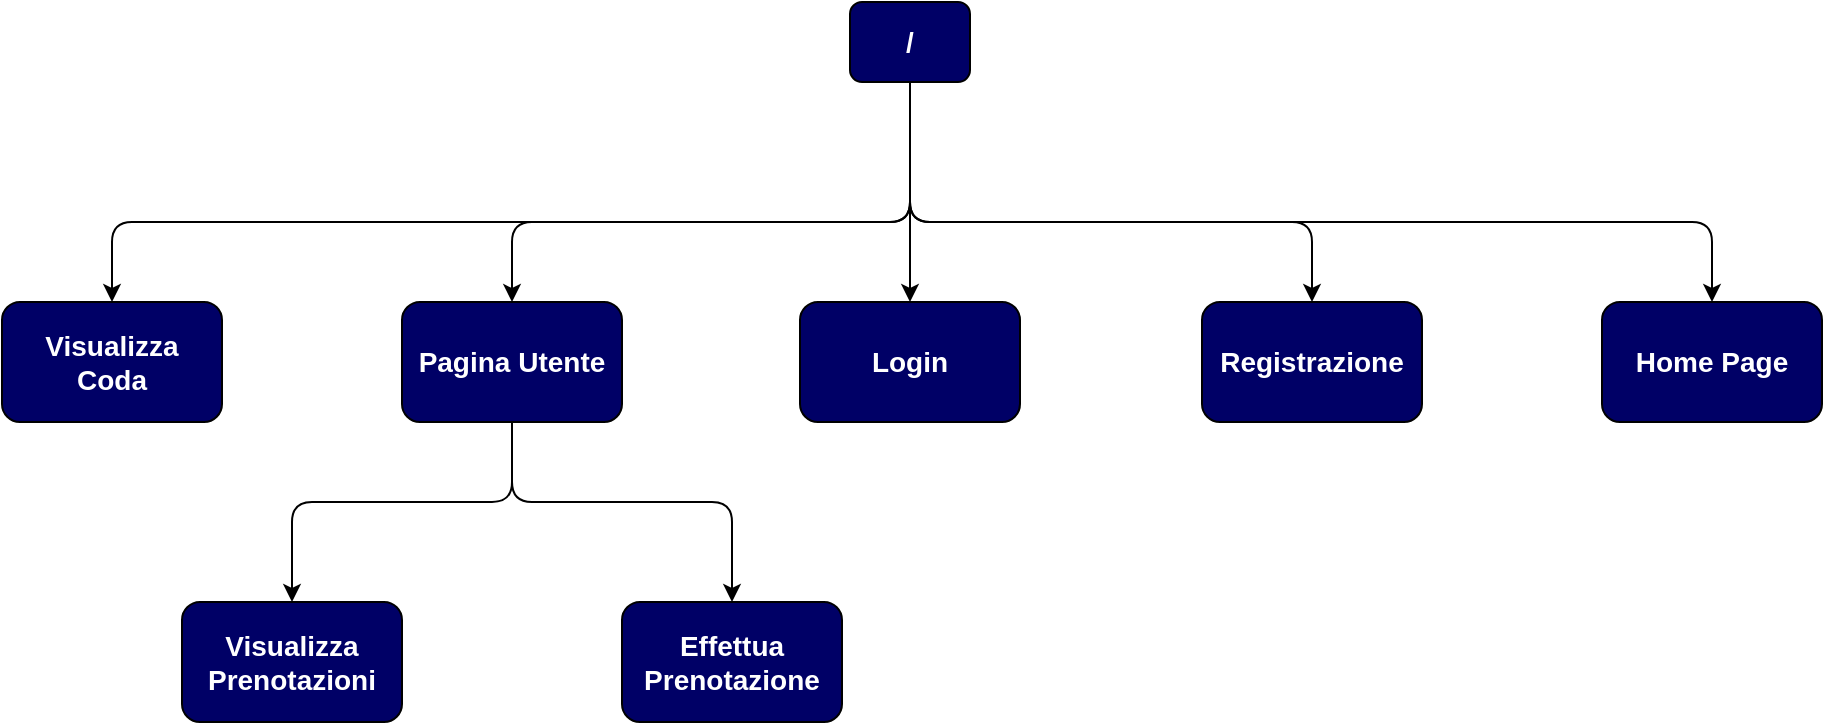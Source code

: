 <mxfile version="13.10.4" type="device"><diagram id="2iP638h5m3ALFzUXpMlh" name="Page-1"><mxGraphModel dx="2249" dy="791" grid="1" gridSize="10" guides="1" tooltips="1" connect="1" arrows="1" fold="1" page="1" pageScale="1" pageWidth="827" pageHeight="1169" math="0" shadow="0"><root><mxCell id="0"/><mxCell id="1" parent="0"/><mxCell id="iqTnT5oIbIkL11xokNBo-1" value="&lt;font style=&quot;font-size: 14px;&quot;&gt;/&lt;/font&gt;" style="rounded=1;whiteSpace=wrap;html=1;fillColor=#000066;fontColor=#FFFFFF;fontStyle=1;fontSize=14;" parent="1" vertex="1"><mxGeometry x="384" y="40" width="60" height="40" as="geometry"/></mxCell><mxCell id="iqTnT5oIbIkL11xokNBo-3" value="Home Page" style="rounded=1;whiteSpace=wrap;html=1;fillColor=#000066;fontColor=#FFFFFF;fontStyle=1;fontSize=14;" parent="1" vertex="1"><mxGeometry x="760" y="190" width="110" height="60" as="geometry"/></mxCell><mxCell id="iqTnT5oIbIkL11xokNBo-5" value="Registrazione" style="rounded=1;whiteSpace=wrap;html=1;fillColor=#000066;fontColor=#FFFFFF;fontStyle=1;fontSize=14;" parent="1" vertex="1"><mxGeometry x="560" y="190" width="110" height="60" as="geometry"/></mxCell><mxCell id="iqTnT5oIbIkL11xokNBo-7" value="Login" style="rounded=1;whiteSpace=wrap;html=1;fillColor=#000066;fontColor=#FFFFFF;fontStyle=1;fontSize=14;" parent="1" vertex="1"><mxGeometry x="359" y="190" width="110" height="60" as="geometry"/></mxCell><mxCell id="iqTnT5oIbIkL11xokNBo-15" value="" style="endArrow=classic;html=1;exitX=0.5;exitY=1;exitDx=0;exitDy=0;" parent="1" source="iqTnT5oIbIkL11xokNBo-1" target="iqTnT5oIbIkL11xokNBo-3" edge="1"><mxGeometry width="50" height="50" relative="1" as="geometry"><mxPoint x="680" y="260" as="sourcePoint"/><mxPoint x="730" y="210" as="targetPoint"/><Array as="points"><mxPoint x="414" y="150"/><mxPoint x="815" y="150"/></Array></mxGeometry></mxCell><mxCell id="iqTnT5oIbIkL11xokNBo-21" value="Pagina Utente" style="rounded=1;whiteSpace=wrap;html=1;fillColor=#000066;fontColor=#FFFFFF;fontStyle=1;fontSize=14;" parent="1" vertex="1"><mxGeometry x="160" y="190" width="110" height="60" as="geometry"/></mxCell><mxCell id="iqTnT5oIbIkL11xokNBo-24" value="Effettua Prenotazione" style="rounded=1;whiteSpace=wrap;html=1;fillColor=#000066;fontColor=#FFFFFF;fontStyle=1;fontSize=14;" parent="1" vertex="1"><mxGeometry x="270" y="340" width="110" height="60" as="geometry"/></mxCell><mxCell id="iqTnT5oIbIkL11xokNBo-26" value="Visualizza Prenotazioni" style="rounded=1;whiteSpace=wrap;html=1;fillColor=#000066;fontColor=#FFFFFF;fontStyle=1;fontSize=14;" parent="1" vertex="1"><mxGeometry x="50" y="340" width="110" height="60" as="geometry"/></mxCell><mxCell id="iqTnT5oIbIkL11xokNBo-33" value="&lt;div style=&quot;font-size: 14px;&quot;&gt;Visualizza &lt;br style=&quot;font-size: 14px;&quot;&gt;&lt;/div&gt;&lt;div style=&quot;font-size: 14px;&quot;&gt;Coda&lt;/div&gt;" style="rounded=1;whiteSpace=wrap;html=1;fillColor=#000066;fontColor=#FFFFFF;fontStyle=1;fontSize=14;" parent="1" vertex="1"><mxGeometry x="-40" y="190" width="110" height="60" as="geometry"/></mxCell><mxCell id="-QXHDrdgHhsENcSxC0IE-1" value="" style="endArrow=classic;html=1;exitX=0.5;exitY=1;exitDx=0;exitDy=0;entryX=0.5;entryY=0;entryDx=0;entryDy=0;" edge="1" parent="1" source="iqTnT5oIbIkL11xokNBo-1" target="iqTnT5oIbIkL11xokNBo-7"><mxGeometry width="50" height="50" relative="1" as="geometry"><mxPoint x="390" y="430" as="sourcePoint"/><mxPoint x="440" y="380" as="targetPoint"/></mxGeometry></mxCell><mxCell id="-QXHDrdgHhsENcSxC0IE-2" value="" style="endArrow=classic;html=1;exitX=0.5;exitY=1;exitDx=0;exitDy=0;entryX=0.5;entryY=0;entryDx=0;entryDy=0;" edge="1" parent="1" source="iqTnT5oIbIkL11xokNBo-1" target="iqTnT5oIbIkL11xokNBo-5"><mxGeometry width="50" height="50" relative="1" as="geometry"><mxPoint x="390" y="430" as="sourcePoint"/><mxPoint x="440" y="380" as="targetPoint"/><Array as="points"><mxPoint x="414" y="150"/><mxPoint x="615" y="150"/></Array></mxGeometry></mxCell><mxCell id="-QXHDrdgHhsENcSxC0IE-3" value="" style="endArrow=classic;html=1;exitX=0.5;exitY=1;exitDx=0;exitDy=0;entryX=0.5;entryY=0;entryDx=0;entryDy=0;" edge="1" parent="1" source="iqTnT5oIbIkL11xokNBo-1" target="iqTnT5oIbIkL11xokNBo-21"><mxGeometry width="50" height="50" relative="1" as="geometry"><mxPoint x="390" y="430" as="sourcePoint"/><mxPoint x="440" y="380" as="targetPoint"/><Array as="points"><mxPoint x="414" y="150"/><mxPoint x="215" y="150"/></Array></mxGeometry></mxCell><mxCell id="-QXHDrdgHhsENcSxC0IE-4" value="" style="endArrow=classic;html=1;exitX=0.5;exitY=1;exitDx=0;exitDy=0;entryX=0.5;entryY=0;entryDx=0;entryDy=0;" edge="1" parent="1" source="iqTnT5oIbIkL11xokNBo-1" target="iqTnT5oIbIkL11xokNBo-33"><mxGeometry width="50" height="50" relative="1" as="geometry"><mxPoint x="390" y="430" as="sourcePoint"/><mxPoint x="440" y="380" as="targetPoint"/><Array as="points"><mxPoint x="414" y="150"/><mxPoint x="15" y="150"/></Array></mxGeometry></mxCell><mxCell id="-QXHDrdgHhsENcSxC0IE-5" value="" style="endArrow=classic;html=1;exitX=0.5;exitY=1;exitDx=0;exitDy=0;entryX=0.5;entryY=0;entryDx=0;entryDy=0;" edge="1" parent="1" source="iqTnT5oIbIkL11xokNBo-21" target="iqTnT5oIbIkL11xokNBo-24"><mxGeometry width="50" height="50" relative="1" as="geometry"><mxPoint x="390" y="430" as="sourcePoint"/><mxPoint x="440" y="380" as="targetPoint"/><Array as="points"><mxPoint x="215" y="290"/><mxPoint x="325" y="290"/></Array></mxGeometry></mxCell><mxCell id="-QXHDrdgHhsENcSxC0IE-6" value="" style="endArrow=classic;html=1;exitX=0.5;exitY=1;exitDx=0;exitDy=0;entryX=0.5;entryY=0;entryDx=0;entryDy=0;" edge="1" parent="1" source="iqTnT5oIbIkL11xokNBo-21" target="iqTnT5oIbIkL11xokNBo-26"><mxGeometry width="50" height="50" relative="1" as="geometry"><mxPoint x="390" y="430" as="sourcePoint"/><mxPoint x="440" y="380" as="targetPoint"/><Array as="points"><mxPoint x="215" y="290"/><mxPoint x="105" y="290"/></Array></mxGeometry></mxCell></root></mxGraphModel></diagram></mxfile>
